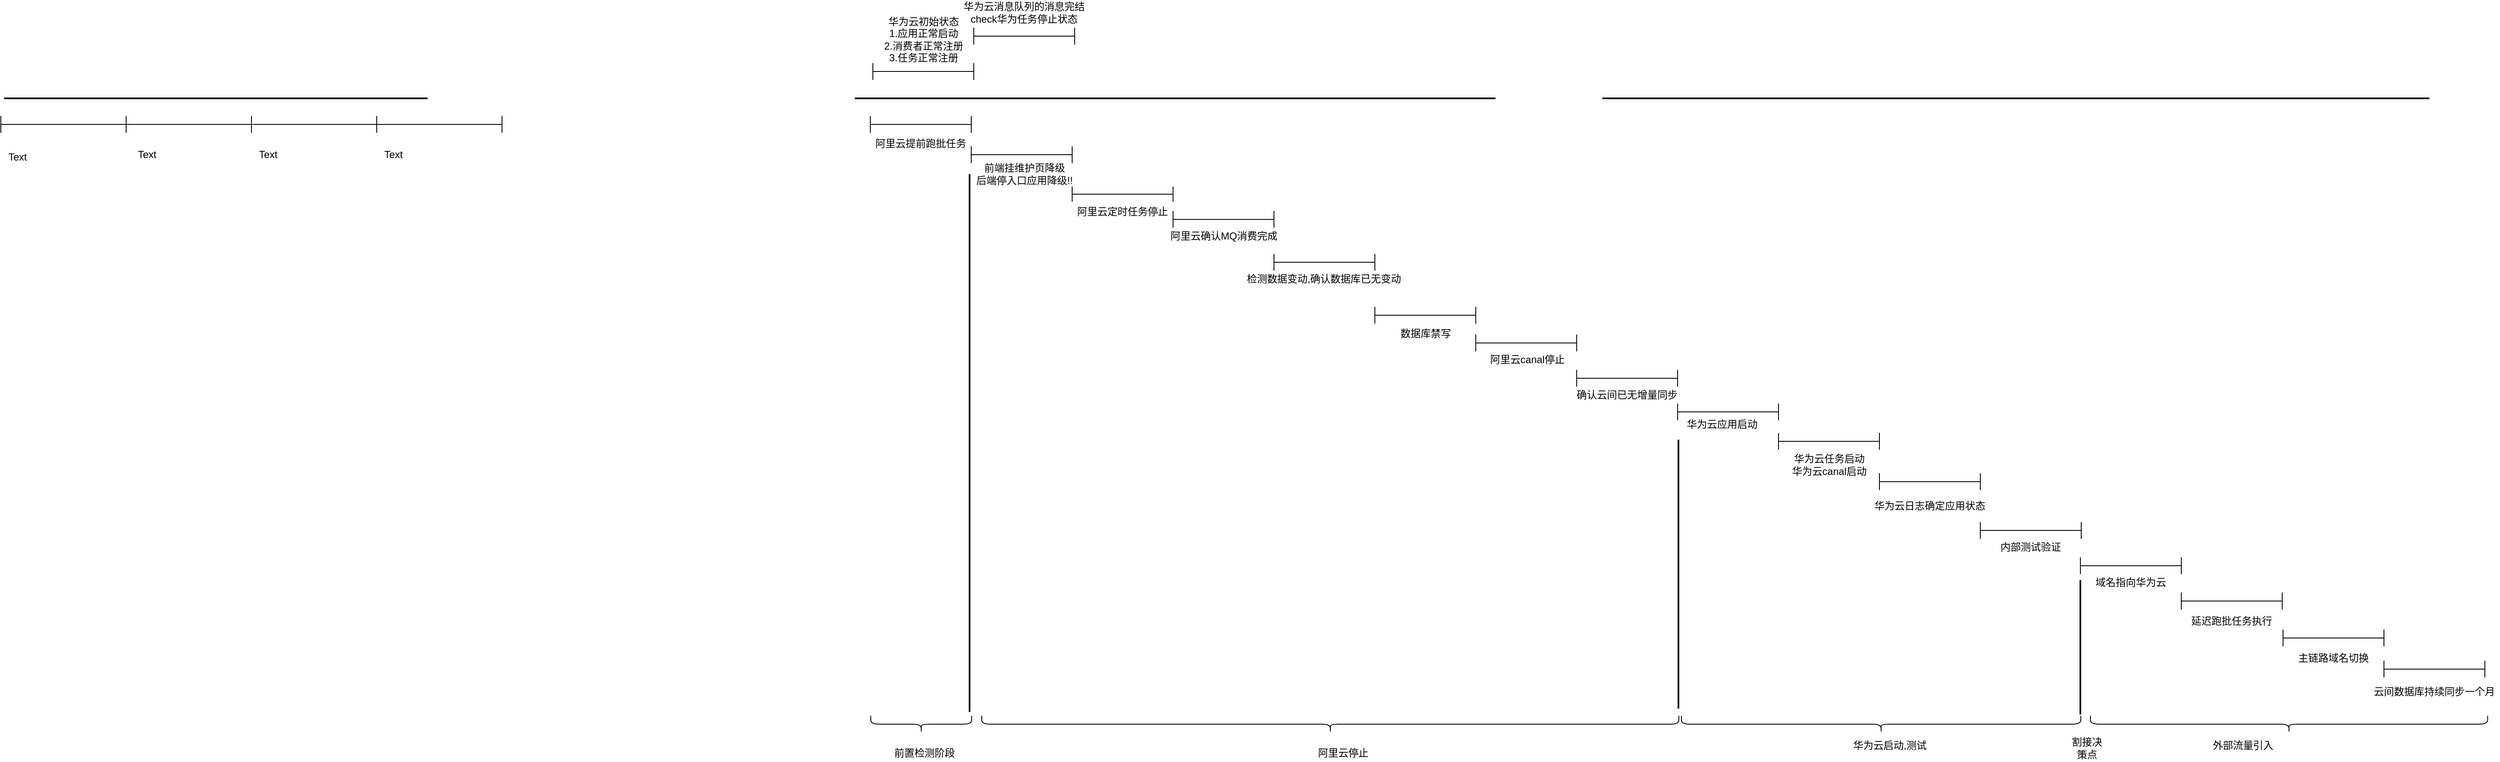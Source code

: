 <mxfile version="14.1.8" type="github">
  <diagram id="rvpRbDeUgA8YePQZKAHE" name="第 1 页">
    <mxGraphModel dx="3771" dy="950" grid="0" gridSize="10" guides="1" tooltips="1" connect="1" arrows="1" fold="1" page="1" pageScale="1" pageWidth="827" pageHeight="1169" math="0" shadow="0">
      <root>
        <mxCell id="0" />
        <mxCell id="1" parent="0" />
        <mxCell id="-D_Cvpl0m4vMDCp08sZc-34" value="华为云应用启动" style="text;html=1;strokeColor=none;fillColor=none;align=center;verticalAlign=middle;whiteSpace=wrap;rounded=0;" vertex="1" parent="1">
          <mxGeometry x="1016" y="1233" width="106" height="20" as="geometry" />
        </mxCell>
        <mxCell id="-D_Cvpl0m4vMDCp08sZc-35" value="华为云任务启动&lt;br&gt;华为云canal启动" style="text;html=1;strokeColor=none;fillColor=none;align=center;verticalAlign=middle;whiteSpace=wrap;rounded=0;" vertex="1" parent="1">
          <mxGeometry x="1140.5" y="1281" width="111" height="20" as="geometry" />
        </mxCell>
        <mxCell id="-D_Cvpl0m4vMDCp08sZc-36" value="华为云日志确定应用状态" style="text;html=1;strokeColor=none;fillColor=none;align=center;verticalAlign=middle;whiteSpace=wrap;rounded=0;" vertex="1" parent="1">
          <mxGeometry x="1244" y="1330" width="144" height="20" as="geometry" />
        </mxCell>
        <mxCell id="-D_Cvpl0m4vMDCp08sZc-56" value="" style="line;strokeWidth=2;html=1;fillColor=#A8DADC;" vertex="1" parent="1">
          <mxGeometry x="-974" y="850" width="2884" height="10" as="geometry" />
        </mxCell>
        <mxCell id="-D_Cvpl0m4vMDCp08sZc-57" value="" style="shape=crossbar;whiteSpace=wrap;html=1;rounded=1;fillColor=#A8DADC;" vertex="1" parent="1">
          <mxGeometry x="179" y="771" width="120" height="20" as="geometry" />
        </mxCell>
        <mxCell id="-D_Cvpl0m4vMDCp08sZc-66" value="" style="shape=crossbar;whiteSpace=wrap;html=1;rounded=1;fillColor=#A8DADC;" vertex="1" parent="1">
          <mxGeometry x="296" y="960" width="120" height="18" as="geometry" />
        </mxCell>
        <mxCell id="-D_Cvpl0m4vMDCp08sZc-67" value="阿里云定时任务停止" style="text;html=1;strokeColor=none;fillColor=none;align=center;verticalAlign=middle;whiteSpace=wrap;rounded=0;" vertex="1" parent="1">
          <mxGeometry x="300" y="980" width="112" height="20" as="geometry" />
        </mxCell>
        <mxCell id="-D_Cvpl0m4vMDCp08sZc-70" value="" style="shape=crossbar;whiteSpace=wrap;html=1;rounded=1;fillColor=#A8DADC;" vertex="1" parent="1">
          <mxGeometry x="416" y="989" width="120" height="20" as="geometry" />
        </mxCell>
        <mxCell id="-D_Cvpl0m4vMDCp08sZc-71" value="阿里云确认MQ消费完成" style="text;html=1;strokeColor=none;fillColor=none;align=center;verticalAlign=middle;whiteSpace=wrap;rounded=0;" vertex="1" parent="1">
          <mxGeometry x="409.5" y="1009" width="133" height="20" as="geometry" />
        </mxCell>
        <mxCell id="-D_Cvpl0m4vMDCp08sZc-75" value="华为云初始状态&lt;br&gt;1.应用正常启动&lt;br&gt;2.消费者正常注册&lt;br&gt;3.任务正常注册" style="text;html=1;strokeColor=none;fillColor=none;align=center;verticalAlign=middle;whiteSpace=wrap;rounded=0;" vertex="1" parent="1">
          <mxGeometry x="56.5" y="775" width="125" height="20" as="geometry" />
        </mxCell>
        <mxCell id="-D_Cvpl0m4vMDCp08sZc-76" value="" style="shape=crossbar;whiteSpace=wrap;html=1;rounded=1;fillColor=#A8DADC;" vertex="1" parent="1">
          <mxGeometry x="656" y="1103" width="120" height="20" as="geometry" />
        </mxCell>
        <mxCell id="-D_Cvpl0m4vMDCp08sZc-78" value="" style="shape=crossbar;whiteSpace=wrap;html=1;rounded=1;fillColor=#A8DADC;" vertex="1" parent="1">
          <mxGeometry x="59" y="813" width="120" height="20" as="geometry" />
        </mxCell>
        <mxCell id="-D_Cvpl0m4vMDCp08sZc-79" value="华为云消息队列的消息完结&lt;br&gt;check华为任务停止状态" style="text;html=1;strokeColor=none;fillColor=none;align=center;verticalAlign=middle;whiteSpace=wrap;rounded=0;" vertex="1" parent="1">
          <mxGeometry x="105" y="743" width="268" height="20" as="geometry" />
        </mxCell>
        <mxCell id="-D_Cvpl0m4vMDCp08sZc-80" value="" style="shape=crossbar;whiteSpace=wrap;html=1;rounded=1;fillColor=#A8DADC;" vertex="1" parent="1">
          <mxGeometry x="1136" y="1253" width="120" height="20" as="geometry" />
        </mxCell>
        <mxCell id="-D_Cvpl0m4vMDCp08sZc-81" value="" style="shape=crossbar;whiteSpace=wrap;html=1;rounded=1;fillColor=#A8DADC;" vertex="1" parent="1">
          <mxGeometry x="1256" y="1301" width="120" height="20" as="geometry" />
        </mxCell>
        <mxCell id="-D_Cvpl0m4vMDCp08sZc-82" value="" style="shape=crossbar;whiteSpace=wrap;html=1;rounded=1;fillColor=#A8DADC;" vertex="1" parent="1">
          <mxGeometry x="1016" y="1218" width="120" height="20" as="geometry" />
        </mxCell>
        <mxCell id="-D_Cvpl0m4vMDCp08sZc-83" value="阿里云canal停止" style="text;html=1;strokeColor=none;fillColor=none;align=center;verticalAlign=middle;whiteSpace=wrap;rounded=0;" vertex="1" parent="1">
          <mxGeometry x="788" y="1156" width="99" height="20" as="geometry" />
        </mxCell>
        <mxCell id="-D_Cvpl0m4vMDCp08sZc-84" value="" style="shape=crossbar;whiteSpace=wrap;html=1;rounded=1;fillColor=#A8DADC;" vertex="1" parent="1">
          <mxGeometry x="56" y="876" width="120" height="20" as="geometry" />
        </mxCell>
        <mxCell id="-D_Cvpl0m4vMDCp08sZc-85" value="阿里云提前跑批任务" style="text;html=1;strokeColor=none;fillColor=none;align=center;verticalAlign=middle;whiteSpace=wrap;rounded=0;" vertex="1" parent="1">
          <mxGeometry x="60" y="899" width="112" height="20" as="geometry" />
        </mxCell>
        <mxCell id="-D_Cvpl0m4vMDCp08sZc-86" value="" style="shape=crossbar;whiteSpace=wrap;html=1;rounded=1;fillColor=#A8DADC;" vertex="1" parent="1">
          <mxGeometry x="176" y="912" width="120" height="20" as="geometry" />
        </mxCell>
        <mxCell id="-D_Cvpl0m4vMDCp08sZc-87" value="前端挂维护页降级&lt;br&gt;后端停入口应用降级!!" style="text;html=1;strokeColor=none;fillColor=none;align=center;verticalAlign=middle;whiteSpace=wrap;rounded=0;" vertex="1" parent="1">
          <mxGeometry x="176" y="935" width="127" height="20" as="geometry" />
        </mxCell>
        <mxCell id="-D_Cvpl0m4vMDCp08sZc-88" value="" style="shape=crossbar;whiteSpace=wrap;html=1;rounded=1;fillColor=#A8DADC;" vertex="1" parent="1">
          <mxGeometry x="776" y="1136" width="120" height="20" as="geometry" />
        </mxCell>
        <mxCell id="-D_Cvpl0m4vMDCp08sZc-89" value="数据库禁写" style="text;html=1;strokeColor=none;fillColor=none;align=center;verticalAlign=middle;whiteSpace=wrap;rounded=0;" vertex="1" parent="1">
          <mxGeometry x="666.5" y="1125" width="99" height="20" as="geometry" />
        </mxCell>
        <mxCell id="-D_Cvpl0m4vMDCp08sZc-91" value="" style="shape=crossbar;whiteSpace=wrap;html=1;rounded=1;fillColor=#A8DADC;" vertex="1" parent="1">
          <mxGeometry x="536" y="1040" width="120" height="20" as="geometry" />
        </mxCell>
        <mxCell id="-D_Cvpl0m4vMDCp08sZc-92" value="检测数据变动,确认数据库已无变动" style="text;html=1;strokeColor=none;fillColor=none;align=center;verticalAlign=middle;whiteSpace=wrap;rounded=0;" vertex="1" parent="1">
          <mxGeometry x="502.37" y="1060" width="187.25" height="20" as="geometry" />
        </mxCell>
        <mxCell id="-D_Cvpl0m4vMDCp08sZc-93" value="" style="shape=crossbar;whiteSpace=wrap;html=1;rounded=1;fillColor=#A8DADC;" vertex="1" parent="1">
          <mxGeometry x="896" y="1178" width="120" height="20" as="geometry" />
        </mxCell>
        <mxCell id="-D_Cvpl0m4vMDCp08sZc-94" value="确认云间已无增量同步" style="text;html=1;strokeColor=none;fillColor=none;align=center;verticalAlign=middle;whiteSpace=wrap;rounded=0;" vertex="1" parent="1">
          <mxGeometry x="887" y="1198" width="138" height="20" as="geometry" />
        </mxCell>
        <mxCell id="-D_Cvpl0m4vMDCp08sZc-95" value="内部测试验证" style="text;html=1;strokeColor=none;fillColor=none;align=center;verticalAlign=middle;whiteSpace=wrap;rounded=0;" vertex="1" parent="1">
          <mxGeometry x="1364" y="1379" width="144" height="20" as="geometry" />
        </mxCell>
        <mxCell id="-D_Cvpl0m4vMDCp08sZc-96" value="" style="shape=crossbar;whiteSpace=wrap;html=1;rounded=1;fillColor=#A8DADC;" vertex="1" parent="1">
          <mxGeometry x="1376" y="1359" width="120" height="20" as="geometry" />
        </mxCell>
        <mxCell id="-D_Cvpl0m4vMDCp08sZc-97" value="域名指向华为云" style="text;html=1;strokeColor=none;fillColor=none;align=center;verticalAlign=middle;whiteSpace=wrap;rounded=0;" vertex="1" parent="1">
          <mxGeometry x="1483" y="1421" width="144" height="20" as="geometry" />
        </mxCell>
        <mxCell id="-D_Cvpl0m4vMDCp08sZc-98" value="" style="shape=crossbar;whiteSpace=wrap;html=1;rounded=1;fillColor=#A8DADC;" vertex="1" parent="1">
          <mxGeometry x="1495" y="1401" width="120" height="20" as="geometry" />
        </mxCell>
        <mxCell id="-D_Cvpl0m4vMDCp08sZc-99" value="" style="shape=crossbar;whiteSpace=wrap;html=1;rounded=1;fillColor=#A8DADC;" vertex="1" parent="1">
          <mxGeometry x="1615" y="1443" width="120" height="20" as="geometry" />
        </mxCell>
        <mxCell id="-D_Cvpl0m4vMDCp08sZc-100" value="延迟跑批任务执行" style="text;html=1;strokeColor=none;fillColor=none;align=center;verticalAlign=middle;whiteSpace=wrap;rounded=0;" vertex="1" parent="1">
          <mxGeometry x="1603" y="1467" width="144" height="20" as="geometry" />
        </mxCell>
        <mxCell id="-D_Cvpl0m4vMDCp08sZc-101" value="" style="shape=crossbar;whiteSpace=wrap;html=1;rounded=1;fillColor=#A8DADC;" vertex="1" parent="1">
          <mxGeometry x="1736" y="1487" width="120" height="20" as="geometry" />
        </mxCell>
        <mxCell id="-D_Cvpl0m4vMDCp08sZc-102" value="主链路域名切换" style="text;html=1;strokeColor=none;fillColor=none;align=center;verticalAlign=middle;whiteSpace=wrap;rounded=0;" vertex="1" parent="1">
          <mxGeometry x="1724" y="1511" width="144" height="20" as="geometry" />
        </mxCell>
        <mxCell id="-D_Cvpl0m4vMDCp08sZc-104" value="" style="shape=curlyBracket;whiteSpace=wrap;html=1;rounded=1;fillColor=#A8DADC;rotation=-90;" vertex="1" parent="1">
          <mxGeometry x="106.5" y="1539.5" width="20" height="120" as="geometry" />
        </mxCell>
        <mxCell id="-D_Cvpl0m4vMDCp08sZc-105" value="" style="shape=curlyBracket;whiteSpace=wrap;html=1;rounded=1;fillColor=#A8DADC;rotation=-90;" vertex="1" parent="1">
          <mxGeometry x="593" y="1185" width="20" height="829" as="geometry" />
        </mxCell>
        <mxCell id="-D_Cvpl0m4vMDCp08sZc-106" value="前置检测阶段" style="text;html=1;strokeColor=none;fillColor=none;align=center;verticalAlign=middle;whiteSpace=wrap;rounded=0;" vertex="1" parent="1">
          <mxGeometry x="71.5" y="1623.5" width="97" height="20" as="geometry" />
        </mxCell>
        <mxCell id="-D_Cvpl0m4vMDCp08sZc-107" value="阿里云停止" style="text;html=1;strokeColor=none;fillColor=none;align=center;verticalAlign=middle;whiteSpace=wrap;rounded=0;" vertex="1" parent="1">
          <mxGeometry x="569.5" y="1623.5" width="97" height="20" as="geometry" />
        </mxCell>
        <mxCell id="-D_Cvpl0m4vMDCp08sZc-108" value="" style="shape=curlyBracket;whiteSpace=wrap;html=1;rounded=1;fillColor=#A8DADC;rotation=-90;" vertex="1" parent="1">
          <mxGeometry x="1248" y="1362" width="20" height="475" as="geometry" />
        </mxCell>
        <mxCell id="-D_Cvpl0m4vMDCp08sZc-109" value="华为云启动,测试" style="text;html=1;strokeColor=none;fillColor=none;align=center;verticalAlign=middle;whiteSpace=wrap;rounded=0;" vertex="1" parent="1">
          <mxGeometry x="1219.5" y="1615" width="97" height="20" as="geometry" />
        </mxCell>
        <mxCell id="-D_Cvpl0m4vMDCp08sZc-110" value="" style="shape=curlyBracket;whiteSpace=wrap;html=1;rounded=1;fillColor=#A8DADC;rotation=-90;" vertex="1" parent="1">
          <mxGeometry x="1733.13" y="1363.37" width="20" height="472.25" as="geometry" />
        </mxCell>
        <mxCell id="-D_Cvpl0m4vMDCp08sZc-111" value="外部流量引入" style="text;html=1;strokeColor=none;fillColor=none;align=center;verticalAlign=middle;whiteSpace=wrap;rounded=0;" vertex="1" parent="1">
          <mxGeometry x="1639.5" y="1615" width="97" height="20" as="geometry" />
        </mxCell>
        <mxCell id="-D_Cvpl0m4vMDCp08sZc-112" value="" style="line;strokeWidth=2;direction=south;html=1;fillColor=#A8DADC;" vertex="1" parent="1">
          <mxGeometry x="169" y="945" width="10" height="640" as="geometry" />
        </mxCell>
        <mxCell id="-D_Cvpl0m4vMDCp08sZc-113" value="" style="line;strokeWidth=2;direction=south;html=1;fillColor=#A8DADC;" vertex="1" parent="1">
          <mxGeometry x="1012" y="1261" width="10" height="320" as="geometry" />
        </mxCell>
        <mxCell id="-D_Cvpl0m4vMDCp08sZc-114" value="" style="line;strokeWidth=2;direction=south;html=1;fillColor=#A8DADC;" vertex="1" parent="1">
          <mxGeometry x="1490" y="1428" width="10" height="160" as="geometry" />
        </mxCell>
        <mxCell id="-D_Cvpl0m4vMDCp08sZc-115" value="" style="shape=crossbar;whiteSpace=wrap;html=1;rounded=1;fillColor=#A8DADC;" vertex="1" parent="1">
          <mxGeometry x="1856" y="1524" width="120" height="20" as="geometry" />
        </mxCell>
        <mxCell id="-D_Cvpl0m4vMDCp08sZc-116" value="云间数据库持续同步一个月" style="text;html=1;strokeColor=none;fillColor=none;align=center;verticalAlign=middle;whiteSpace=wrap;rounded=0;" vertex="1" parent="1">
          <mxGeometry x="1839" y="1551" width="154" height="20" as="geometry" />
        </mxCell>
        <mxCell id="-D_Cvpl0m4vMDCp08sZc-118" value="割接决策点" style="text;html=1;strokeColor=none;fillColor=none;align=center;verticalAlign=middle;whiteSpace=wrap;rounded=0;" vertex="1" parent="1">
          <mxGeometry x="1483" y="1618" width="40" height="20" as="geometry" />
        </mxCell>
        <mxCell id="-D_Cvpl0m4vMDCp08sZc-119" value="" style="shape=crossbar;whiteSpace=wrap;html=1;rounded=1;fillColor=#A8DADC;" vertex="1" parent="1">
          <mxGeometry x="-978" y="876" width="149" height="20" as="geometry" />
        </mxCell>
        <mxCell id="-D_Cvpl0m4vMDCp08sZc-121" value="Text" style="text;html=1;strokeColor=none;fillColor=none;align=center;verticalAlign=middle;whiteSpace=wrap;rounded=0;" vertex="1" parent="1">
          <mxGeometry x="-978" y="915" width="40" height="20" as="geometry" />
        </mxCell>
        <mxCell id="-D_Cvpl0m4vMDCp08sZc-122" value="" style="shape=crossbar;whiteSpace=wrap;html=1;rounded=1;fillColor=#A8DADC;" vertex="1" parent="1">
          <mxGeometry x="-829" y="876" width="149" height="20" as="geometry" />
        </mxCell>
        <mxCell id="-D_Cvpl0m4vMDCp08sZc-123" value="" style="shape=crossbar;whiteSpace=wrap;html=1;rounded=1;fillColor=#A8DADC;" vertex="1" parent="1">
          <mxGeometry x="-680" y="876" width="149" height="20" as="geometry" />
        </mxCell>
        <mxCell id="-D_Cvpl0m4vMDCp08sZc-124" value="" style="shape=crossbar;whiteSpace=wrap;html=1;rounded=1;fillColor=#A8DADC;" vertex="1" parent="1">
          <mxGeometry x="-531" y="876" width="149" height="20" as="geometry" />
        </mxCell>
        <mxCell id="-D_Cvpl0m4vMDCp08sZc-125" value="Text" style="text;html=1;strokeColor=none;fillColor=none;align=center;verticalAlign=middle;whiteSpace=wrap;rounded=0;" vertex="1" parent="1">
          <mxGeometry x="-824" y="912" width="40" height="20" as="geometry" />
        </mxCell>
        <mxCell id="-D_Cvpl0m4vMDCp08sZc-126" value="Text" style="text;html=1;strokeColor=none;fillColor=none;align=center;verticalAlign=middle;whiteSpace=wrap;rounded=0;" vertex="1" parent="1">
          <mxGeometry x="-680" y="912" width="40" height="20" as="geometry" />
        </mxCell>
        <mxCell id="-D_Cvpl0m4vMDCp08sZc-127" value="Text" style="text;html=1;strokeColor=none;fillColor=none;align=center;verticalAlign=middle;whiteSpace=wrap;rounded=0;" vertex="1" parent="1">
          <mxGeometry x="-531" y="912" width="40" height="20" as="geometry" />
        </mxCell>
      </root>
    </mxGraphModel>
  </diagram>
</mxfile>
